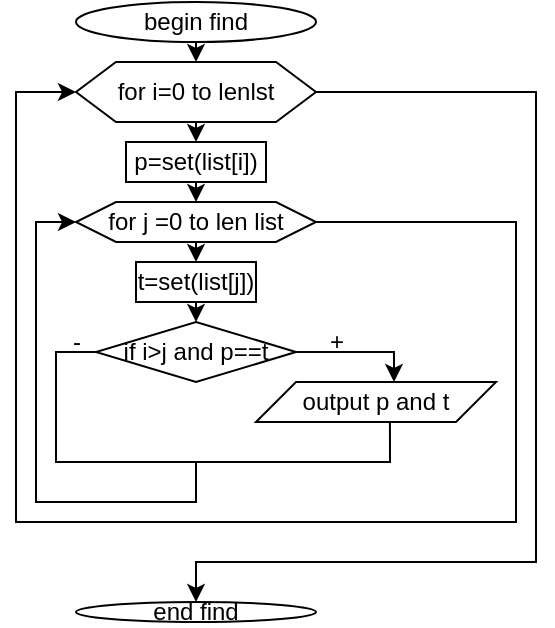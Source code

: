 <mxfile version="20.8.10" type="device"><diagram name="Page-1" id="dH8-NJFMlbYKzlFvs4Mj"><mxGraphModel dx="522" dy="2116" grid="1" gridSize="10" guides="1" tooltips="1" connect="1" arrows="1" fold="1" page="1" pageScale="1" pageWidth="1200" pageHeight="1600" math="0" shadow="0"><root><mxCell id="0"/><mxCell id="1" parent="0"/><mxCell id="izMzmZV3Sa5G20cE3-94-1" value="begin find" style="ellipse;whiteSpace=wrap;html=1;" vertex="1" parent="1"><mxGeometry x="140" y="-510" width="120" height="20" as="geometry"/></mxCell><mxCell id="izMzmZV3Sa5G20cE3-94-2" value="" style="endArrow=classic;html=1;rounded=0;exitX=0.5;exitY=1;exitDx=0;exitDy=0;entryX=0.5;entryY=0;entryDx=0;entryDy=0;" edge="1" parent="1" source="izMzmZV3Sa5G20cE3-94-1" target="izMzmZV3Sa5G20cE3-94-4"><mxGeometry width="50" height="50" relative="1" as="geometry"><mxPoint x="320" y="-460" as="sourcePoint"/><mxPoint x="270" y="-350" as="targetPoint"/></mxGeometry></mxCell><mxCell id="izMzmZV3Sa5G20cE3-94-4" value="for i=0 to lenlst" style="shape=hexagon;perimeter=hexagonPerimeter2;whiteSpace=wrap;html=1;fixedSize=1;" vertex="1" parent="1"><mxGeometry x="140" y="-480" width="120" height="30" as="geometry"/></mxCell><mxCell id="izMzmZV3Sa5G20cE3-94-6" value="p=set(list[i])" style="rounded=0;whiteSpace=wrap;html=1;" vertex="1" parent="1"><mxGeometry x="165" y="-440" width="70" height="20" as="geometry"/></mxCell><mxCell id="izMzmZV3Sa5G20cE3-94-7" value="" style="endArrow=classic;html=1;rounded=0;exitX=0.5;exitY=1;exitDx=0;exitDy=0;entryX=0.5;entryY=0;entryDx=0;entryDy=0;" edge="1" parent="1" source="izMzmZV3Sa5G20cE3-94-4" target="izMzmZV3Sa5G20cE3-94-6"><mxGeometry width="50" height="50" relative="1" as="geometry"><mxPoint y="-160" as="sourcePoint"/><mxPoint x="50" y="-210" as="targetPoint"/></mxGeometry></mxCell><mxCell id="izMzmZV3Sa5G20cE3-94-8" value="" style="endArrow=classic;html=1;rounded=0;exitX=0.5;exitY=1;exitDx=0;exitDy=0;entryX=0.5;entryY=0;entryDx=0;entryDy=0;" edge="1" parent="1" source="izMzmZV3Sa5G20cE3-94-6" target="izMzmZV3Sa5G20cE3-94-9"><mxGeometry width="50" height="50" relative="1" as="geometry"><mxPoint x="40" y="-260" as="sourcePoint"/><mxPoint x="90" y="-310" as="targetPoint"/></mxGeometry></mxCell><mxCell id="izMzmZV3Sa5G20cE3-94-9" value="for j =0 to len list" style="shape=hexagon;perimeter=hexagonPerimeter2;whiteSpace=wrap;html=1;fixedSize=1;" vertex="1" parent="1"><mxGeometry x="140" y="-410" width="120" height="20" as="geometry"/></mxCell><mxCell id="izMzmZV3Sa5G20cE3-94-10" value="" style="endArrow=classic;html=1;rounded=0;exitX=0.5;exitY=1;exitDx=0;exitDy=0;entryX=0.5;entryY=0;entryDx=0;entryDy=0;" edge="1" parent="1" source="izMzmZV3Sa5G20cE3-94-9" target="izMzmZV3Sa5G20cE3-94-11"><mxGeometry width="50" height="50" relative="1" as="geometry"><mxPoint x="180" y="-220" as="sourcePoint"/><mxPoint x="120" y="-330" as="targetPoint"/><Array as="points"/></mxGeometry></mxCell><mxCell id="izMzmZV3Sa5G20cE3-94-11" value="t=set(list[j])" style="rounded=0;whiteSpace=wrap;html=1;" vertex="1" parent="1"><mxGeometry x="170" y="-380" width="60" height="20" as="geometry"/></mxCell><mxCell id="izMzmZV3Sa5G20cE3-94-13" value="" style="endArrow=classic;html=1;rounded=0;exitX=0.5;exitY=1;exitDx=0;exitDy=0;entryX=0.5;entryY=0;entryDx=0;entryDy=0;" edge="1" parent="1" source="izMzmZV3Sa5G20cE3-94-11" target="izMzmZV3Sa5G20cE3-94-14"><mxGeometry width="50" height="50" relative="1" as="geometry"><mxPoint x="180" y="-220" as="sourcePoint"/><mxPoint x="230" y="-270" as="targetPoint"/></mxGeometry></mxCell><mxCell id="izMzmZV3Sa5G20cE3-94-14" value="if i&amp;gt;j and p==t" style="rhombus;whiteSpace=wrap;html=1;" vertex="1" parent="1"><mxGeometry x="150" y="-350" width="100" height="30" as="geometry"/></mxCell><mxCell id="izMzmZV3Sa5G20cE3-94-15" value="" style="endArrow=classic;html=1;rounded=0;exitX=1;exitY=0.5;exitDx=0;exitDy=0;entryX=0.575;entryY=0;entryDx=0;entryDy=0;entryPerimeter=0;" edge="1" parent="1" source="izMzmZV3Sa5G20cE3-94-14" target="izMzmZV3Sa5G20cE3-94-16"><mxGeometry width="50" height="50" relative="1" as="geometry"><mxPoint x="300" y="-240" as="sourcePoint"/><mxPoint x="350" y="-290" as="targetPoint"/><Array as="points"><mxPoint x="299" y="-335"/></Array></mxGeometry></mxCell><mxCell id="izMzmZV3Sa5G20cE3-94-16" value="output p and t" style="shape=parallelogram;perimeter=parallelogramPerimeter;whiteSpace=wrap;html=1;fixedSize=1;" vertex="1" parent="1"><mxGeometry x="230" y="-320" width="120" height="20" as="geometry"/></mxCell><mxCell id="izMzmZV3Sa5G20cE3-94-17" value="+" style="text;html=1;align=center;verticalAlign=middle;resizable=0;points=[];autosize=1;strokeColor=none;fillColor=none;" vertex="1" parent="1"><mxGeometry x="255" y="-355" width="30" height="30" as="geometry"/></mxCell><mxCell id="izMzmZV3Sa5G20cE3-94-18" value="" style="endArrow=none;html=1;rounded=0;exitX=0;exitY=0.5;exitDx=0;exitDy=0;entryX=0.558;entryY=1;entryDx=0;entryDy=0;entryPerimeter=0;" edge="1" parent="1" source="izMzmZV3Sa5G20cE3-94-14" target="izMzmZV3Sa5G20cE3-94-16"><mxGeometry width="50" height="50" relative="1" as="geometry"><mxPoint x="-20" y="-220" as="sourcePoint"/><mxPoint x="30" y="-270" as="targetPoint"/><Array as="points"><mxPoint x="130" y="-335"/><mxPoint x="130" y="-280"/><mxPoint x="297" y="-280"/></Array></mxGeometry></mxCell><mxCell id="izMzmZV3Sa5G20cE3-94-21" value="-" style="text;html=1;align=center;verticalAlign=middle;resizable=0;points=[];autosize=1;strokeColor=none;fillColor=none;" vertex="1" parent="1"><mxGeometry x="125" y="-355" width="30" height="30" as="geometry"/></mxCell><mxCell id="izMzmZV3Sa5G20cE3-94-22" value="" style="endArrow=classic;html=1;rounded=0;entryX=0;entryY=0.5;entryDx=0;entryDy=0;" edge="1" parent="1" target="izMzmZV3Sa5G20cE3-94-9"><mxGeometry width="50" height="50" relative="1" as="geometry"><mxPoint x="200" y="-280" as="sourcePoint"/><mxPoint x="100" y="-200" as="targetPoint"/><Array as="points"><mxPoint x="200" y="-260"/><mxPoint x="120" y="-260"/><mxPoint x="120" y="-400"/></Array></mxGeometry></mxCell><mxCell id="izMzmZV3Sa5G20cE3-94-25" value="" style="endArrow=classic;html=1;rounded=0;exitX=1;exitY=0.5;exitDx=0;exitDy=0;entryX=0;entryY=0.5;entryDx=0;entryDy=0;" edge="1" parent="1" source="izMzmZV3Sa5G20cE3-94-9" target="izMzmZV3Sa5G20cE3-94-4"><mxGeometry width="50" height="50" relative="1" as="geometry"><mxPoint x="310" y="-390" as="sourcePoint"/><mxPoint x="360" y="-440" as="targetPoint"/><Array as="points"><mxPoint x="360" y="-400"/><mxPoint x="360" y="-250"/><mxPoint x="110" y="-250"/><mxPoint x="110" y="-465"/></Array></mxGeometry></mxCell><mxCell id="izMzmZV3Sa5G20cE3-94-26" value="" style="endArrow=classic;html=1;rounded=0;exitX=1;exitY=0.5;exitDx=0;exitDy=0;" edge="1" parent="1" source="izMzmZV3Sa5G20cE3-94-4"><mxGeometry width="50" height="50" relative="1" as="geometry"><mxPoint x="360" y="-450" as="sourcePoint"/><mxPoint x="200" y="-210" as="targetPoint"/><Array as="points"><mxPoint x="370" y="-465"/><mxPoint x="370" y="-230"/><mxPoint x="200" y="-230"/></Array></mxGeometry></mxCell><mxCell id="izMzmZV3Sa5G20cE3-94-27" value="end find" style="ellipse;whiteSpace=wrap;html=1;" vertex="1" parent="1"><mxGeometry x="140" y="-210" width="120" height="10" as="geometry"/></mxCell></root></mxGraphModel></diagram></mxfile>